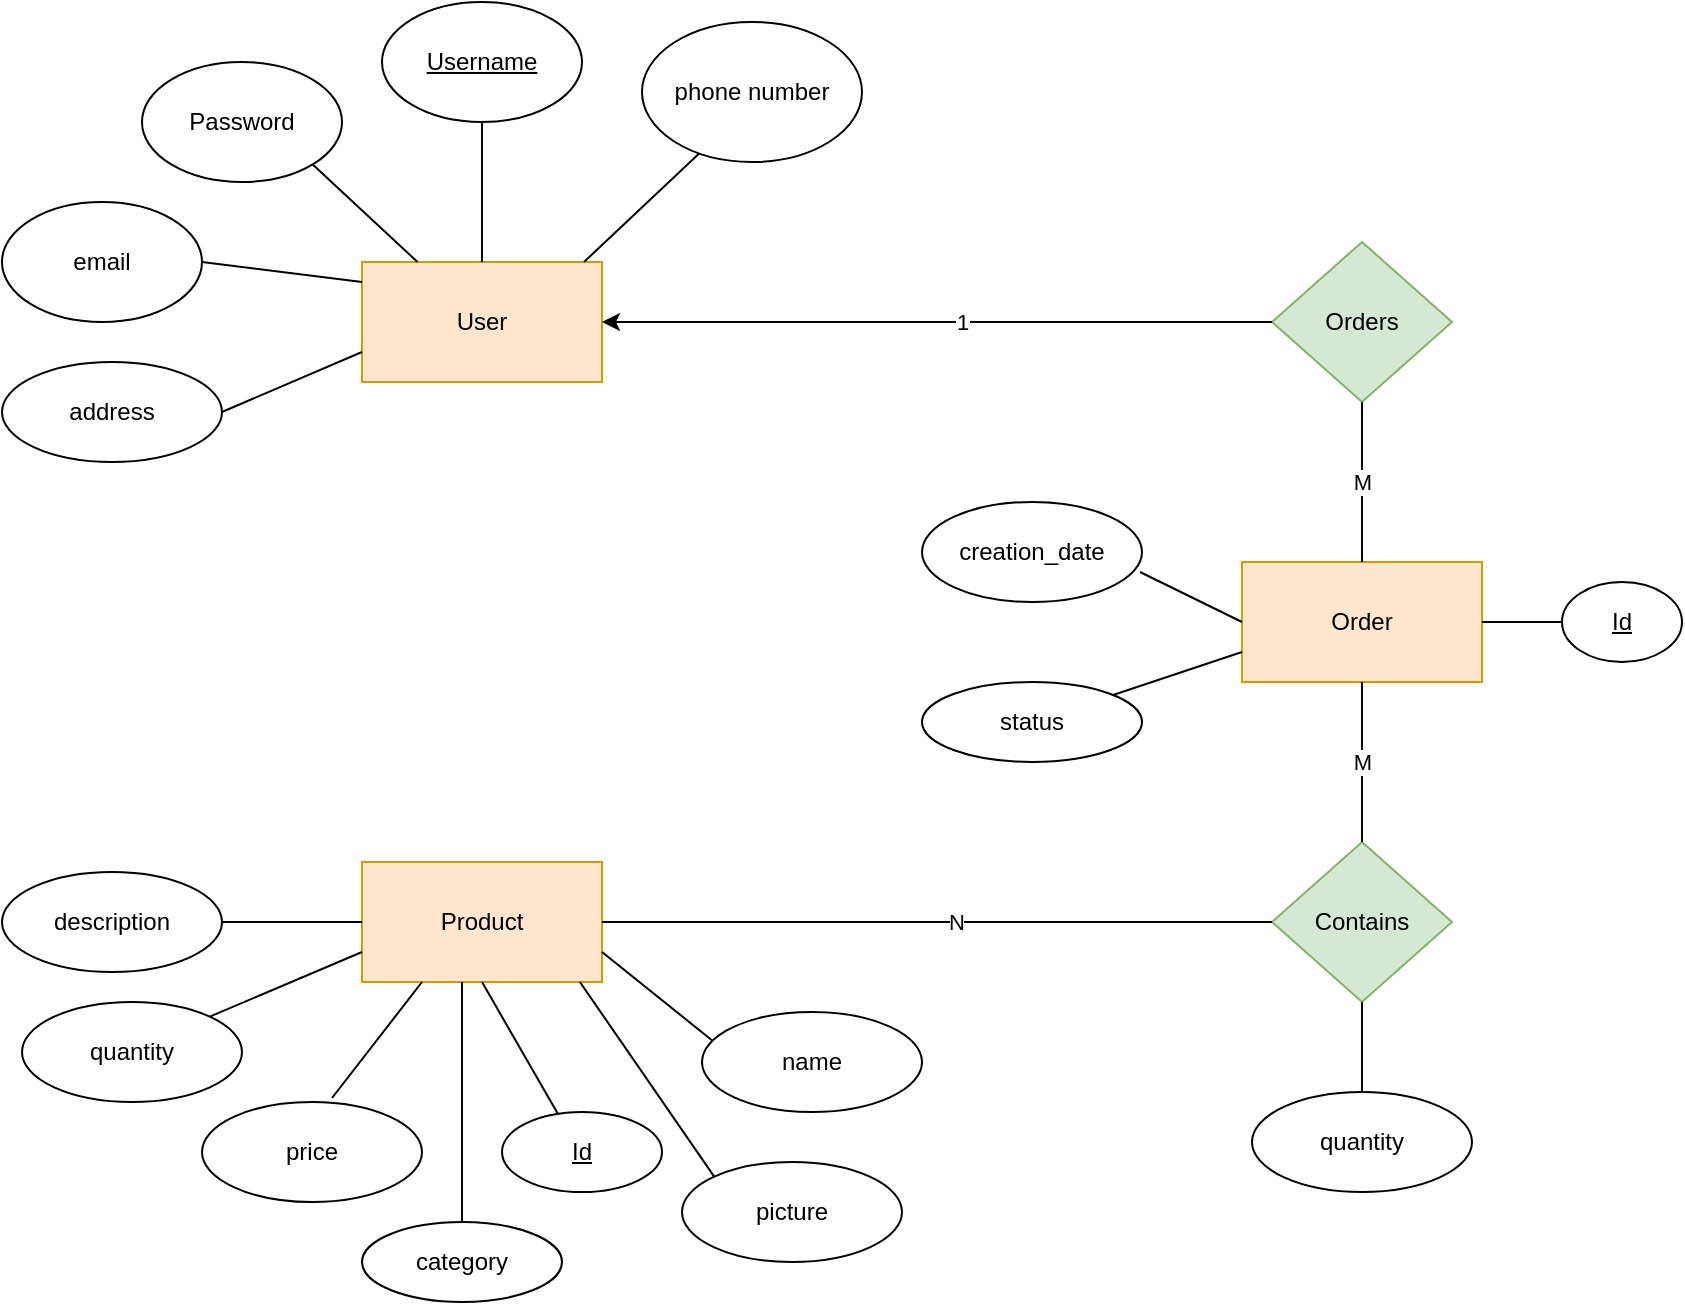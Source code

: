 <mxfile version="20.3.2" type="device"><diagram id="R2lEEEUBdFMjLlhIrx00" name="Page-1"><mxGraphModel dx="1422" dy="762" grid="1" gridSize="10" guides="1" tooltips="1" connect="1" arrows="1" fold="1" page="1" pageScale="1" pageWidth="850" pageHeight="1100" math="0" shadow="0" extFonts="Permanent Marker^https://fonts.googleapis.com/css?family=Permanent+Marker"><root><mxCell id="0"/><mxCell id="1" parent="0"/><mxCell id="LtyTsUXblYZtrfUPheVv-1" value="User" style="rounded=0;whiteSpace=wrap;html=1;fillColor=#ffe6cc;strokeColor=#d79b00;" parent="1" vertex="1"><mxGeometry x="180" y="130" width="120" height="60" as="geometry"/></mxCell><mxCell id="LtyTsUXblYZtrfUPheVv-2" value="" style="endArrow=none;html=1;rounded=0;exitX=0.5;exitY=0;exitDx=0;exitDy=0;" parent="1" source="LtyTsUXblYZtrfUPheVv-1" edge="1"><mxGeometry width="50" height="50" relative="1" as="geometry"><mxPoint x="215" y="100" as="sourcePoint"/><mxPoint x="240" y="60" as="targetPoint"/></mxGeometry></mxCell><mxCell id="LtyTsUXblYZtrfUPheVv-4" value="&lt;u&gt;Username&lt;/u&gt;" style="ellipse;whiteSpace=wrap;html=1;" parent="1" vertex="1"><mxGeometry x="190" width="100" height="60" as="geometry"/></mxCell><mxCell id="LtyTsUXblYZtrfUPheVv-5" value="Password" style="ellipse;whiteSpace=wrap;html=1;" parent="1" vertex="1"><mxGeometry x="70" y="30" width="100" height="60" as="geometry"/></mxCell><mxCell id="LtyTsUXblYZtrfUPheVv-7" value="email" style="ellipse;whiteSpace=wrap;html=1;" parent="1" vertex="1"><mxGeometry y="100" width="100" height="60" as="geometry"/></mxCell><mxCell id="LtyTsUXblYZtrfUPheVv-9" value="address" style="ellipse;whiteSpace=wrap;html=1;" parent="1" vertex="1"><mxGeometry y="180" width="110" height="50" as="geometry"/></mxCell><mxCell id="LtyTsUXblYZtrfUPheVv-10" value="" style="endArrow=none;html=1;rounded=0;exitX=0;exitY=0.75;exitDx=0;exitDy=0;entryX=1;entryY=0.5;entryDx=0;entryDy=0;" parent="1" source="LtyTsUXblYZtrfUPheVv-1" target="LtyTsUXblYZtrfUPheVv-9" edge="1"><mxGeometry width="50" height="50" relative="1" as="geometry"><mxPoint x="250" y="140" as="sourcePoint"/><mxPoint x="250" y="70" as="targetPoint"/></mxGeometry></mxCell><mxCell id="LtyTsUXblYZtrfUPheVv-11" value="" style="endArrow=none;html=1;rounded=0;entryX=1;entryY=0.5;entryDx=0;entryDy=0;" parent="1" target="LtyTsUXblYZtrfUPheVv-7" edge="1"><mxGeometry width="50" height="50" relative="1" as="geometry"><mxPoint x="180" y="140" as="sourcePoint"/><mxPoint x="260" y="80" as="targetPoint"/></mxGeometry></mxCell><mxCell id="LtyTsUXblYZtrfUPheVv-12" value="" style="endArrow=none;html=1;rounded=0;entryX=1;entryY=1;entryDx=0;entryDy=0;" parent="1" source="LtyTsUXblYZtrfUPheVv-1" target="LtyTsUXblYZtrfUPheVv-5" edge="1"><mxGeometry width="50" height="50" relative="1" as="geometry"><mxPoint x="270" y="160" as="sourcePoint"/><mxPoint x="270" y="90" as="targetPoint"/></mxGeometry></mxCell><mxCell id="LtyTsUXblYZtrfUPheVv-13" value="" style="endArrow=none;html=1;rounded=0;exitX=0.925;exitY=0;exitDx=0;exitDy=0;exitPerimeter=0;entryX=0.267;entryY=0.929;entryDx=0;entryDy=0;entryPerimeter=0;" parent="1" source="LtyTsUXblYZtrfUPheVv-1" target="LtyTsUXblYZtrfUPheVv-14" edge="1"><mxGeometry width="50" height="50" relative="1" as="geometry"><mxPoint x="400" y="320" as="sourcePoint"/><mxPoint x="380" y="70" as="targetPoint"/></mxGeometry></mxCell><mxCell id="LtyTsUXblYZtrfUPheVv-14" value="phone number" style="ellipse;whiteSpace=wrap;html=1;" parent="1" vertex="1"><mxGeometry x="320" y="10" width="110" height="70" as="geometry"/></mxCell><mxCell id="LtyTsUXblYZtrfUPheVv-15" value="Product" style="rounded=0;whiteSpace=wrap;html=1;fillColor=#ffe6cc;strokeColor=#d79b00;" parent="1" vertex="1"><mxGeometry x="180" y="430" width="120" height="60" as="geometry"/></mxCell><mxCell id="LtyTsUXblYZtrfUPheVv-16" value="Id" style="ellipse;whiteSpace=wrap;html=1;fontStyle=4" parent="1" vertex="1"><mxGeometry x="250" y="555" width="80" height="40" as="geometry"/></mxCell><mxCell id="LtyTsUXblYZtrfUPheVv-17" value="" style="endArrow=none;html=1;rounded=0;exitX=0.5;exitY=1;exitDx=0;exitDy=0;entryX=0.35;entryY=0.025;entryDx=0;entryDy=0;entryPerimeter=0;" parent="1" source="LtyTsUXblYZtrfUPheVv-15" target="LtyTsUXblYZtrfUPheVv-16" edge="1"><mxGeometry width="50" height="50" relative="1" as="geometry"><mxPoint x="400" y="320" as="sourcePoint"/><mxPoint x="280" y="550" as="targetPoint"/></mxGeometry></mxCell><mxCell id="LtyTsUXblYZtrfUPheVv-18" value="Order" style="rounded=0;whiteSpace=wrap;html=1;fillColor=#ffe6cc;strokeColor=#d79b00;" parent="1" vertex="1"><mxGeometry x="620" y="280" width="120" height="60" as="geometry"/></mxCell><mxCell id="7wfU_fN8dbwQunEN9ueC-1" value="Id" style="ellipse;whiteSpace=wrap;html=1;fontStyle=4" vertex="1" parent="1"><mxGeometry x="780" y="290" width="60" height="40" as="geometry"/></mxCell><mxCell id="7wfU_fN8dbwQunEN9ueC-2" value="" style="endArrow=none;html=1;rounded=0;exitX=1;exitY=0.5;exitDx=0;exitDy=0;entryX=0;entryY=0.5;entryDx=0;entryDy=0;" edge="1" parent="1" source="LtyTsUXblYZtrfUPheVv-18" target="7wfU_fN8dbwQunEN9ueC-1"><mxGeometry width="50" height="50" relative="1" as="geometry"><mxPoint x="250" y="500" as="sourcePoint"/><mxPoint x="250" y="550" as="targetPoint"/></mxGeometry></mxCell><mxCell id="7wfU_fN8dbwQunEN9ueC-3" value="" style="endArrow=none;html=1;rounded=0;exitX=1;exitY=0.75;exitDx=0;exitDy=0;entryX=0.055;entryY=0.3;entryDx=0;entryDy=0;entryPerimeter=0;" edge="1" parent="1" source="LtyTsUXblYZtrfUPheVv-15" target="7wfU_fN8dbwQunEN9ueC-4"><mxGeometry width="50" height="50" relative="1" as="geometry"><mxPoint x="400" y="520" as="sourcePoint"/><mxPoint x="350" y="520" as="targetPoint"/></mxGeometry></mxCell><mxCell id="7wfU_fN8dbwQunEN9ueC-4" value="name" style="ellipse;whiteSpace=wrap;html=1;" vertex="1" parent="1"><mxGeometry x="350" y="505" width="110" height="50" as="geometry"/></mxCell><mxCell id="7wfU_fN8dbwQunEN9ueC-6" value="quantity" style="ellipse;whiteSpace=wrap;html=1;" vertex="1" parent="1"><mxGeometry x="10" y="500" width="110" height="50" as="geometry"/></mxCell><mxCell id="7wfU_fN8dbwQunEN9ueC-7" value="" style="endArrow=none;html=1;rounded=0;exitX=1;exitY=0;exitDx=0;exitDy=0;entryX=0;entryY=0.75;entryDx=0;entryDy=0;" edge="1" parent="1" source="7wfU_fN8dbwQunEN9ueC-6" target="LtyTsUXblYZtrfUPheVv-15"><mxGeometry width="50" height="50" relative="1" as="geometry"><mxPoint x="400" y="520" as="sourcePoint"/><mxPoint x="450" y="470" as="targetPoint"/></mxGeometry></mxCell><mxCell id="7wfU_fN8dbwQunEN9ueC-8" value="price" style="ellipse;whiteSpace=wrap;html=1;" vertex="1" parent="1"><mxGeometry x="100" y="550" width="110" height="50" as="geometry"/></mxCell><mxCell id="7wfU_fN8dbwQunEN9ueC-9" value="" style="endArrow=none;html=1;rounded=0;exitX=0.591;exitY=-0.04;exitDx=0;exitDy=0;exitPerimeter=0;entryX=0.25;entryY=1;entryDx=0;entryDy=0;" edge="1" parent="1" source="7wfU_fN8dbwQunEN9ueC-8" target="LtyTsUXblYZtrfUPheVv-15"><mxGeometry width="50" height="50" relative="1" as="geometry"><mxPoint x="400" y="420" as="sourcePoint"/><mxPoint x="450" y="370" as="targetPoint"/></mxGeometry></mxCell><mxCell id="7wfU_fN8dbwQunEN9ueC-10" value="category" style="ellipse;whiteSpace=wrap;html=1;" vertex="1" parent="1"><mxGeometry x="180" y="610" width="100" height="40" as="geometry"/></mxCell><mxCell id="7wfU_fN8dbwQunEN9ueC-11" value="" style="endArrow=none;html=1;rounded=0;exitX=0.5;exitY=0;exitDx=0;exitDy=0;" edge="1" parent="1" source="7wfU_fN8dbwQunEN9ueC-10"><mxGeometry width="50" height="50" relative="1" as="geometry"><mxPoint x="400" y="420" as="sourcePoint"/><mxPoint x="230" y="490" as="targetPoint"/></mxGeometry></mxCell><mxCell id="7wfU_fN8dbwQunEN9ueC-13" value="description" style="ellipse;whiteSpace=wrap;html=1;" vertex="1" parent="1"><mxGeometry y="435" width="110" height="50" as="geometry"/></mxCell><mxCell id="7wfU_fN8dbwQunEN9ueC-14" value="" style="endArrow=none;html=1;rounded=0;exitX=1;exitY=0.5;exitDx=0;exitDy=0;entryX=0;entryY=0.5;entryDx=0;entryDy=0;" edge="1" parent="1" source="7wfU_fN8dbwQunEN9ueC-13" target="LtyTsUXblYZtrfUPheVv-15"><mxGeometry width="50" height="50" relative="1" as="geometry"><mxPoint x="400" y="420" as="sourcePoint"/><mxPoint x="450" y="370" as="targetPoint"/></mxGeometry></mxCell><mxCell id="7wfU_fN8dbwQunEN9ueC-15" value="picture" style="ellipse;whiteSpace=wrap;html=1;" vertex="1" parent="1"><mxGeometry x="340" y="580" width="110" height="50" as="geometry"/></mxCell><mxCell id="7wfU_fN8dbwQunEN9ueC-16" value="" style="endArrow=none;html=1;rounded=0;exitX=0.908;exitY=1;exitDx=0;exitDy=0;exitPerimeter=0;entryX=0;entryY=0;entryDx=0;entryDy=0;" edge="1" parent="1" source="LtyTsUXblYZtrfUPheVv-15" target="7wfU_fN8dbwQunEN9ueC-15"><mxGeometry width="50" height="50" relative="1" as="geometry"><mxPoint x="400" y="420" as="sourcePoint"/><mxPoint x="450" y="370" as="targetPoint"/></mxGeometry></mxCell><mxCell id="7wfU_fN8dbwQunEN9ueC-17" value="Orders" style="rhombus;whiteSpace=wrap;html=1;fillColor=#d5e8d4;strokeColor=#82b366;rotation=0;" vertex="1" parent="1"><mxGeometry x="635" y="120" width="90" height="80" as="geometry"/></mxCell><mxCell id="7wfU_fN8dbwQunEN9ueC-20" value="" style="endArrow=none;html=1;rounded=0;entryX=0.5;entryY=1;entryDx=0;entryDy=0;exitX=0.5;exitY=0;exitDx=0;exitDy=0;" edge="1" parent="1" source="LtyTsUXblYZtrfUPheVv-18" target="7wfU_fN8dbwQunEN9ueC-17"><mxGeometry width="50" height="50" relative="1" as="geometry"><mxPoint x="400" y="420" as="sourcePoint"/><mxPoint x="450" y="370" as="targetPoint"/></mxGeometry></mxCell><mxCell id="7wfU_fN8dbwQunEN9ueC-30" value="M" style="edgeLabel;html=1;align=center;verticalAlign=middle;resizable=0;points=[];" vertex="1" connectable="0" parent="7wfU_fN8dbwQunEN9ueC-20"><mxGeometry x="0.3" relative="1" as="geometry"><mxPoint y="12" as="offset"/></mxGeometry></mxCell><mxCell id="7wfU_fN8dbwQunEN9ueC-21" value="" style="endArrow=classic;html=1;rounded=0;entryX=1;entryY=0.5;entryDx=0;entryDy=0;exitX=0;exitY=0.5;exitDx=0;exitDy=0;startArrow=none;startFill=0;endFill=1;" edge="1" parent="1" source="7wfU_fN8dbwQunEN9ueC-17" target="LtyTsUXblYZtrfUPheVv-1"><mxGeometry width="50" height="50" relative="1" as="geometry"><mxPoint x="400" y="420" as="sourcePoint"/><mxPoint x="450" y="370" as="targetPoint"/></mxGeometry></mxCell><mxCell id="7wfU_fN8dbwQunEN9ueC-31" value="1" style="edgeLabel;html=1;align=center;verticalAlign=middle;resizable=0;points=[];" vertex="1" connectable="0" parent="7wfU_fN8dbwQunEN9ueC-21"><mxGeometry x="-0.075" relative="1" as="geometry"><mxPoint as="offset"/></mxGeometry></mxCell><mxCell id="7wfU_fN8dbwQunEN9ueC-22" value="Contains" style="rhombus;whiteSpace=wrap;html=1;fillColor=#d5e8d4;strokeColor=#82b366;rotation=0;" vertex="1" parent="1"><mxGeometry x="635" y="420" width="90" height="80" as="geometry"/></mxCell><mxCell id="7wfU_fN8dbwQunEN9ueC-23" value="" style="endArrow=none;html=1;rounded=0;entryX=0.5;entryY=1;entryDx=0;entryDy=0;exitX=0.5;exitY=0;exitDx=0;exitDy=0;" edge="1" parent="1" source="7wfU_fN8dbwQunEN9ueC-22" target="LtyTsUXblYZtrfUPheVv-18"><mxGeometry width="50" height="50" relative="1" as="geometry"><mxPoint x="679.5" y="420" as="sourcePoint"/><mxPoint x="679.5" y="340" as="targetPoint"/><Array as="points"><mxPoint x="680" y="370"/></Array></mxGeometry></mxCell><mxCell id="7wfU_fN8dbwQunEN9ueC-32" value="M" style="edgeLabel;html=1;align=center;verticalAlign=middle;resizable=0;points=[];" vertex="1" connectable="0" parent="7wfU_fN8dbwQunEN9ueC-23"><mxGeometry y="-3" relative="1" as="geometry"><mxPoint x="-3" as="offset"/></mxGeometry></mxCell><mxCell id="7wfU_fN8dbwQunEN9ueC-24" value="" style="endArrow=none;html=1;rounded=0;entryX=1;entryY=0.5;entryDx=0;entryDy=0;exitX=0;exitY=0.5;exitDx=0;exitDy=0;" edge="1" parent="1" source="7wfU_fN8dbwQunEN9ueC-22" target="LtyTsUXblYZtrfUPheVv-15"><mxGeometry width="50" height="50" relative="1" as="geometry"><mxPoint x="635" y="459.5" as="sourcePoint"/><mxPoint x="300" y="459.5" as="targetPoint"/><Array as="points"/></mxGeometry></mxCell><mxCell id="7wfU_fN8dbwQunEN9ueC-33" value="N" style="edgeLabel;html=1;align=center;verticalAlign=middle;resizable=0;points=[];" vertex="1" connectable="0" parent="7wfU_fN8dbwQunEN9ueC-24"><mxGeometry x="-0.057" relative="1" as="geometry"><mxPoint as="offset"/></mxGeometry></mxCell><mxCell id="7wfU_fN8dbwQunEN9ueC-34" value="quantity" style="ellipse;whiteSpace=wrap;html=1;" vertex="1" parent="1"><mxGeometry x="625" y="545" width="110" height="50" as="geometry"/></mxCell><mxCell id="7wfU_fN8dbwQunEN9ueC-35" value="" style="endArrow=none;html=1;rounded=0;exitX=0.5;exitY=1;exitDx=0;exitDy=0;" edge="1" parent="1" source="7wfU_fN8dbwQunEN9ueC-22" target="7wfU_fN8dbwQunEN9ueC-34"><mxGeometry width="50" height="50" relative="1" as="geometry"><mxPoint x="750" y="320" as="sourcePoint"/><mxPoint x="790" y="320" as="targetPoint"/></mxGeometry></mxCell><mxCell id="7wfU_fN8dbwQunEN9ueC-37" value="creation_date" style="ellipse;whiteSpace=wrap;html=1;" vertex="1" parent="1"><mxGeometry x="460" y="250" width="110" height="50" as="geometry"/></mxCell><mxCell id="7wfU_fN8dbwQunEN9ueC-38" value="" style="endArrow=none;html=1;rounded=0;exitX=0.991;exitY=0.7;exitDx=0;exitDy=0;entryX=0;entryY=0.5;entryDx=0;entryDy=0;exitPerimeter=0;" edge="1" parent="1" source="7wfU_fN8dbwQunEN9ueC-37" target="LtyTsUXblYZtrfUPheVv-18"><mxGeometry width="50" height="50" relative="1" as="geometry"><mxPoint x="520" y="390" as="sourcePoint"/><mxPoint x="560" y="390" as="targetPoint"/></mxGeometry></mxCell><mxCell id="7wfU_fN8dbwQunEN9ueC-39" value="status" style="ellipse;whiteSpace=wrap;html=1;" vertex="1" parent="1"><mxGeometry x="460" y="340" width="110" height="40" as="geometry"/></mxCell><mxCell id="7wfU_fN8dbwQunEN9ueC-40" value="" style="endArrow=none;html=1;rounded=0;exitX=0;exitY=0.75;exitDx=0;exitDy=0;" edge="1" parent="1" source="LtyTsUXblYZtrfUPheVv-18" target="7wfU_fN8dbwQunEN9ueC-39"><mxGeometry width="50" height="50" relative="1" as="geometry"><mxPoint x="400" y="420" as="sourcePoint"/><mxPoint x="450" y="370" as="targetPoint"/></mxGeometry></mxCell></root></mxGraphModel></diagram></mxfile>